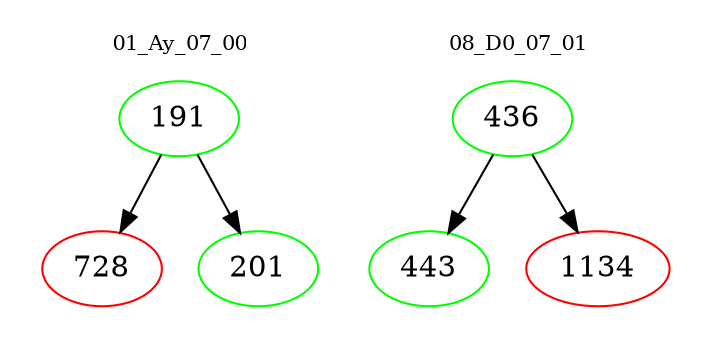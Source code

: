 digraph{
subgraph cluster_0 {
color = white
label = "01_Ay_07_00";
fontsize=10;
T0_191 [label="191", color="green"]
T0_191 -> T0_728 [color="black"]
T0_728 [label="728", color="red"]
T0_191 -> T0_201 [color="black"]
T0_201 [label="201", color="green"]
}
subgraph cluster_1 {
color = white
label = "08_D0_07_01";
fontsize=10;
T1_436 [label="436", color="green"]
T1_436 -> T1_443 [color="black"]
T1_443 [label="443", color="green"]
T1_436 -> T1_1134 [color="black"]
T1_1134 [label="1134", color="red"]
}
}

